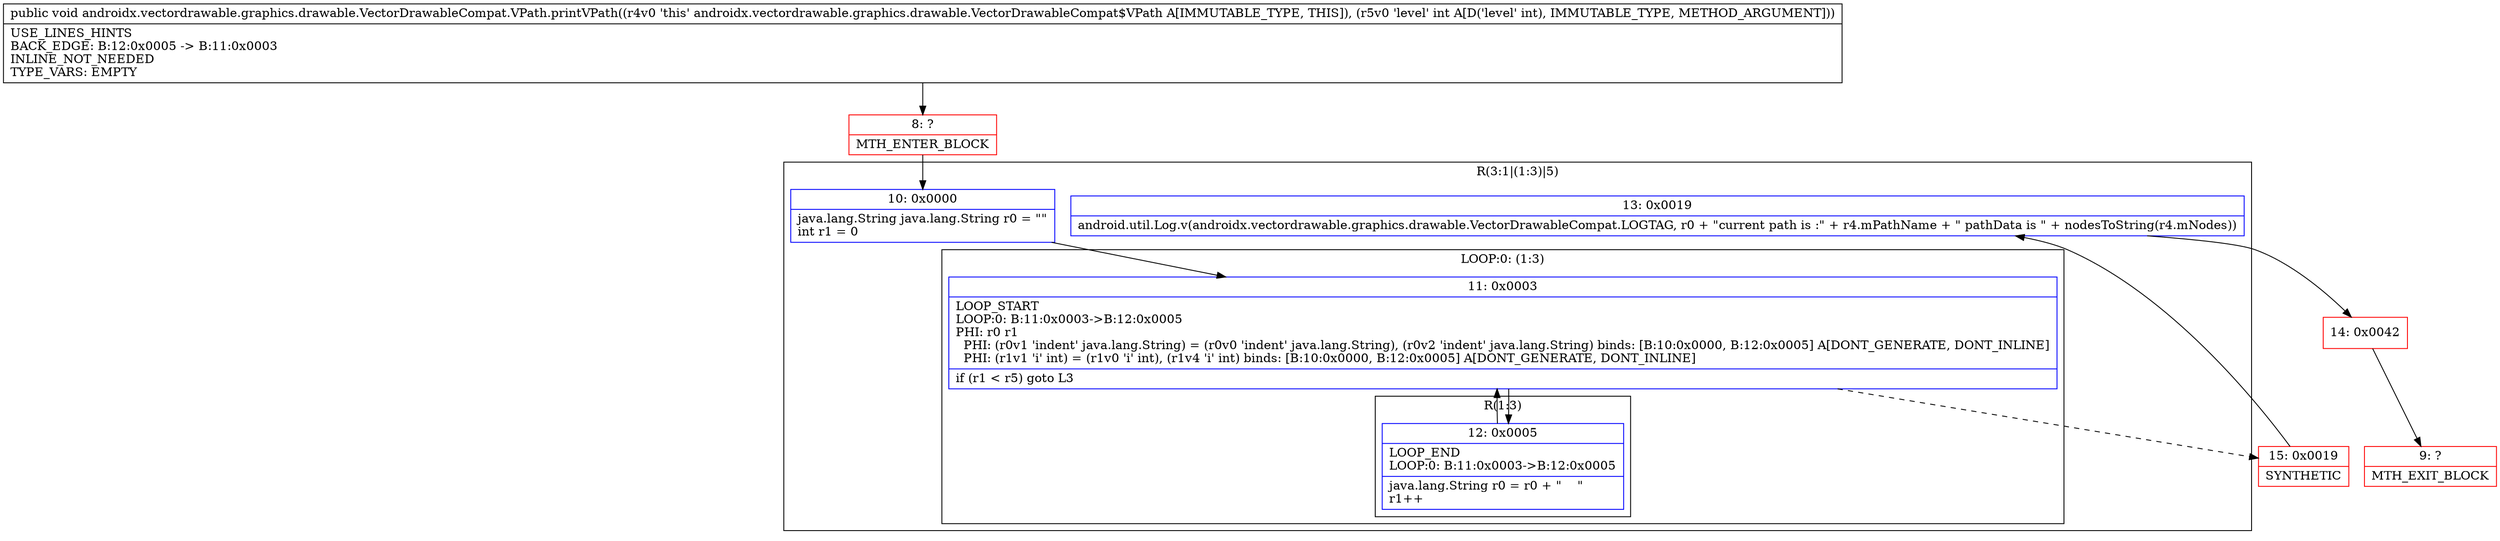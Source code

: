 digraph "CFG forandroidx.vectordrawable.graphics.drawable.VectorDrawableCompat.VPath.printVPath(I)V" {
subgraph cluster_Region_999495341 {
label = "R(3:1|(1:3)|5)";
node [shape=record,color=blue];
Node_10 [shape=record,label="{10\:\ 0x0000|java.lang.String java.lang.String r0 = \"\"\lint r1 = 0\l}"];
subgraph cluster_LoopRegion_1698059274 {
label = "LOOP:0: (1:3)";
node [shape=record,color=blue];
Node_11 [shape=record,label="{11\:\ 0x0003|LOOP_START\lLOOP:0: B:11:0x0003\-\>B:12:0x0005\lPHI: r0 r1 \l  PHI: (r0v1 'indent' java.lang.String) = (r0v0 'indent' java.lang.String), (r0v2 'indent' java.lang.String) binds: [B:10:0x0000, B:12:0x0005] A[DONT_GENERATE, DONT_INLINE]\l  PHI: (r1v1 'i' int) = (r1v0 'i' int), (r1v4 'i' int) binds: [B:10:0x0000, B:12:0x0005] A[DONT_GENERATE, DONT_INLINE]\l|if (r1 \< r5) goto L3\l}"];
subgraph cluster_Region_801824322 {
label = "R(1:3)";
node [shape=record,color=blue];
Node_12 [shape=record,label="{12\:\ 0x0005|LOOP_END\lLOOP:0: B:11:0x0003\-\>B:12:0x0005\l|java.lang.String r0 = r0 + \"    \"\lr1++\l}"];
}
}
Node_13 [shape=record,label="{13\:\ 0x0019|android.util.Log.v(androidx.vectordrawable.graphics.drawable.VectorDrawableCompat.LOGTAG, r0 + \"current path is :\" + r4.mPathName + \" pathData is \" + nodesToString(r4.mNodes))\l}"];
}
Node_8 [shape=record,color=red,label="{8\:\ ?|MTH_ENTER_BLOCK\l}"];
Node_15 [shape=record,color=red,label="{15\:\ 0x0019|SYNTHETIC\l}"];
Node_14 [shape=record,color=red,label="{14\:\ 0x0042}"];
Node_9 [shape=record,color=red,label="{9\:\ ?|MTH_EXIT_BLOCK\l}"];
MethodNode[shape=record,label="{public void androidx.vectordrawable.graphics.drawable.VectorDrawableCompat.VPath.printVPath((r4v0 'this' androidx.vectordrawable.graphics.drawable.VectorDrawableCompat$VPath A[IMMUTABLE_TYPE, THIS]), (r5v0 'level' int A[D('level' int), IMMUTABLE_TYPE, METHOD_ARGUMENT]))  | USE_LINES_HINTS\lBACK_EDGE: B:12:0x0005 \-\> B:11:0x0003\lINLINE_NOT_NEEDED\lTYPE_VARS: EMPTY\l}"];
MethodNode -> Node_8;Node_10 -> Node_11;
Node_11 -> Node_12;
Node_11 -> Node_15[style=dashed];
Node_12 -> Node_11;
Node_13 -> Node_14;
Node_8 -> Node_10;
Node_15 -> Node_13;
Node_14 -> Node_9;
}

